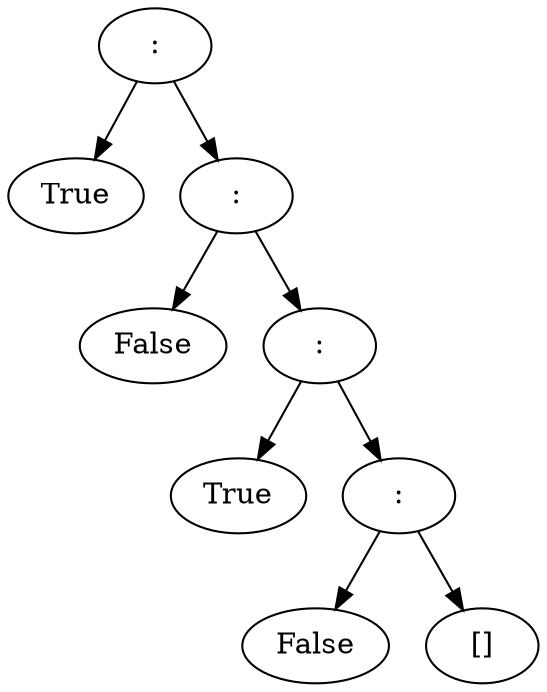 digraph tree {
"[]" [label=":"];
"[]" -> "[1]";
"[1]" [label="True"];
"[]" -> "[2]";
"[2]" [label=":"];
"[2]" -> "[1,2]";
"[1,2]" [label="False"];
"[2]" -> "[2,2]";
"[2,2]" [label=":"];
"[2,2]" -> "[1,2,2]";
"[1,2,2]" [label="True"];
"[2,2]" -> "[2,2,2]";
"[2,2,2]" [label=":"];
"[2,2,2]" -> "[1,2,2,2]";
"[1,2,2,2]" [label="False"];
"[2,2,2]" -> "[2,2,2,2]";
"[2,2,2,2]" [label="[]"];
}
